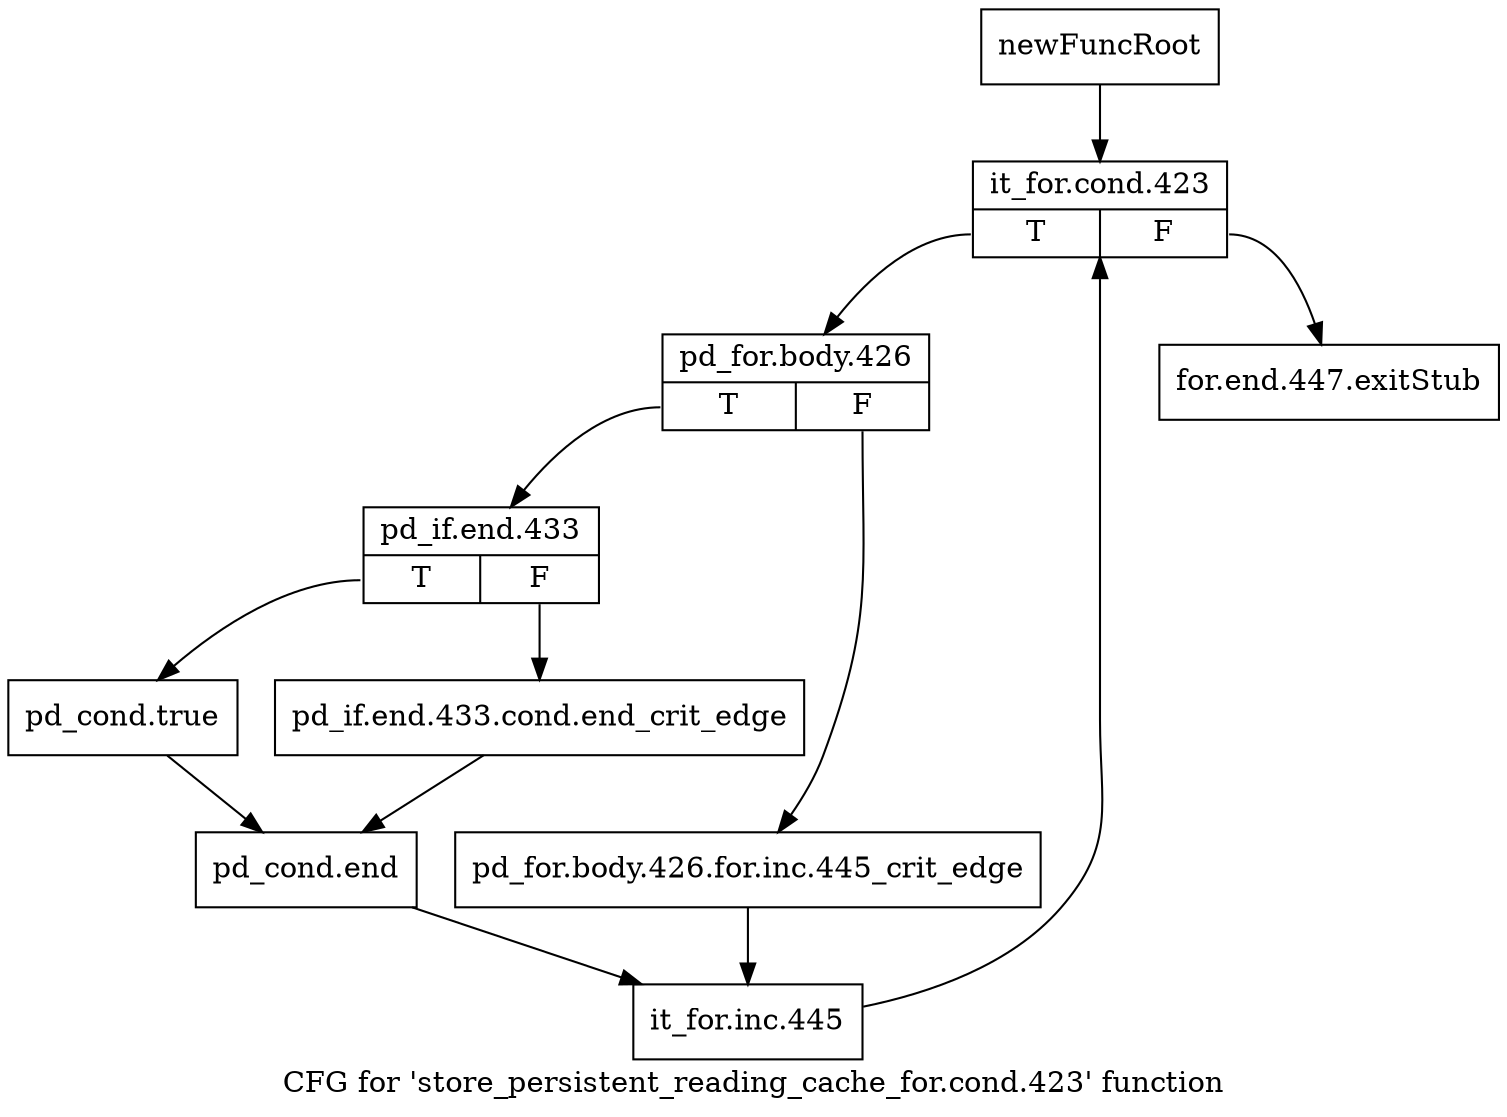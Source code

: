 digraph "CFG for 'store_persistent_reading_cache_for.cond.423' function" {
	label="CFG for 'store_persistent_reading_cache_for.cond.423' function";

	Node0x47178e0 [shape=record,label="{newFuncRoot}"];
	Node0x47178e0 -> Node0x4717980;
	Node0x4717930 [shape=record,label="{for.end.447.exitStub}"];
	Node0x4717980 [shape=record,label="{it_for.cond.423|{<s0>T|<s1>F}}"];
	Node0x4717980:s0 -> Node0x47179d0;
	Node0x4717980:s1 -> Node0x4717930;
	Node0x47179d0 [shape=record,label="{pd_for.body.426|{<s0>T|<s1>F}}"];
	Node0x47179d0:s0 -> Node0x4717a70;
	Node0x47179d0:s1 -> Node0x4717a20;
	Node0x4717a20 [shape=record,label="{pd_for.body.426.for.inc.445_crit_edge}"];
	Node0x4717a20 -> Node0x4717bb0;
	Node0x4717a70 [shape=record,label="{pd_if.end.433|{<s0>T|<s1>F}}"];
	Node0x4717a70:s0 -> Node0x4717b10;
	Node0x4717a70:s1 -> Node0x4717ac0;
	Node0x4717ac0 [shape=record,label="{pd_if.end.433.cond.end_crit_edge}"];
	Node0x4717ac0 -> Node0x4717b60;
	Node0x4717b10 [shape=record,label="{pd_cond.true}"];
	Node0x4717b10 -> Node0x4717b60;
	Node0x4717b60 [shape=record,label="{pd_cond.end}"];
	Node0x4717b60 -> Node0x4717bb0;
	Node0x4717bb0 [shape=record,label="{it_for.inc.445}"];
	Node0x4717bb0 -> Node0x4717980;
}
